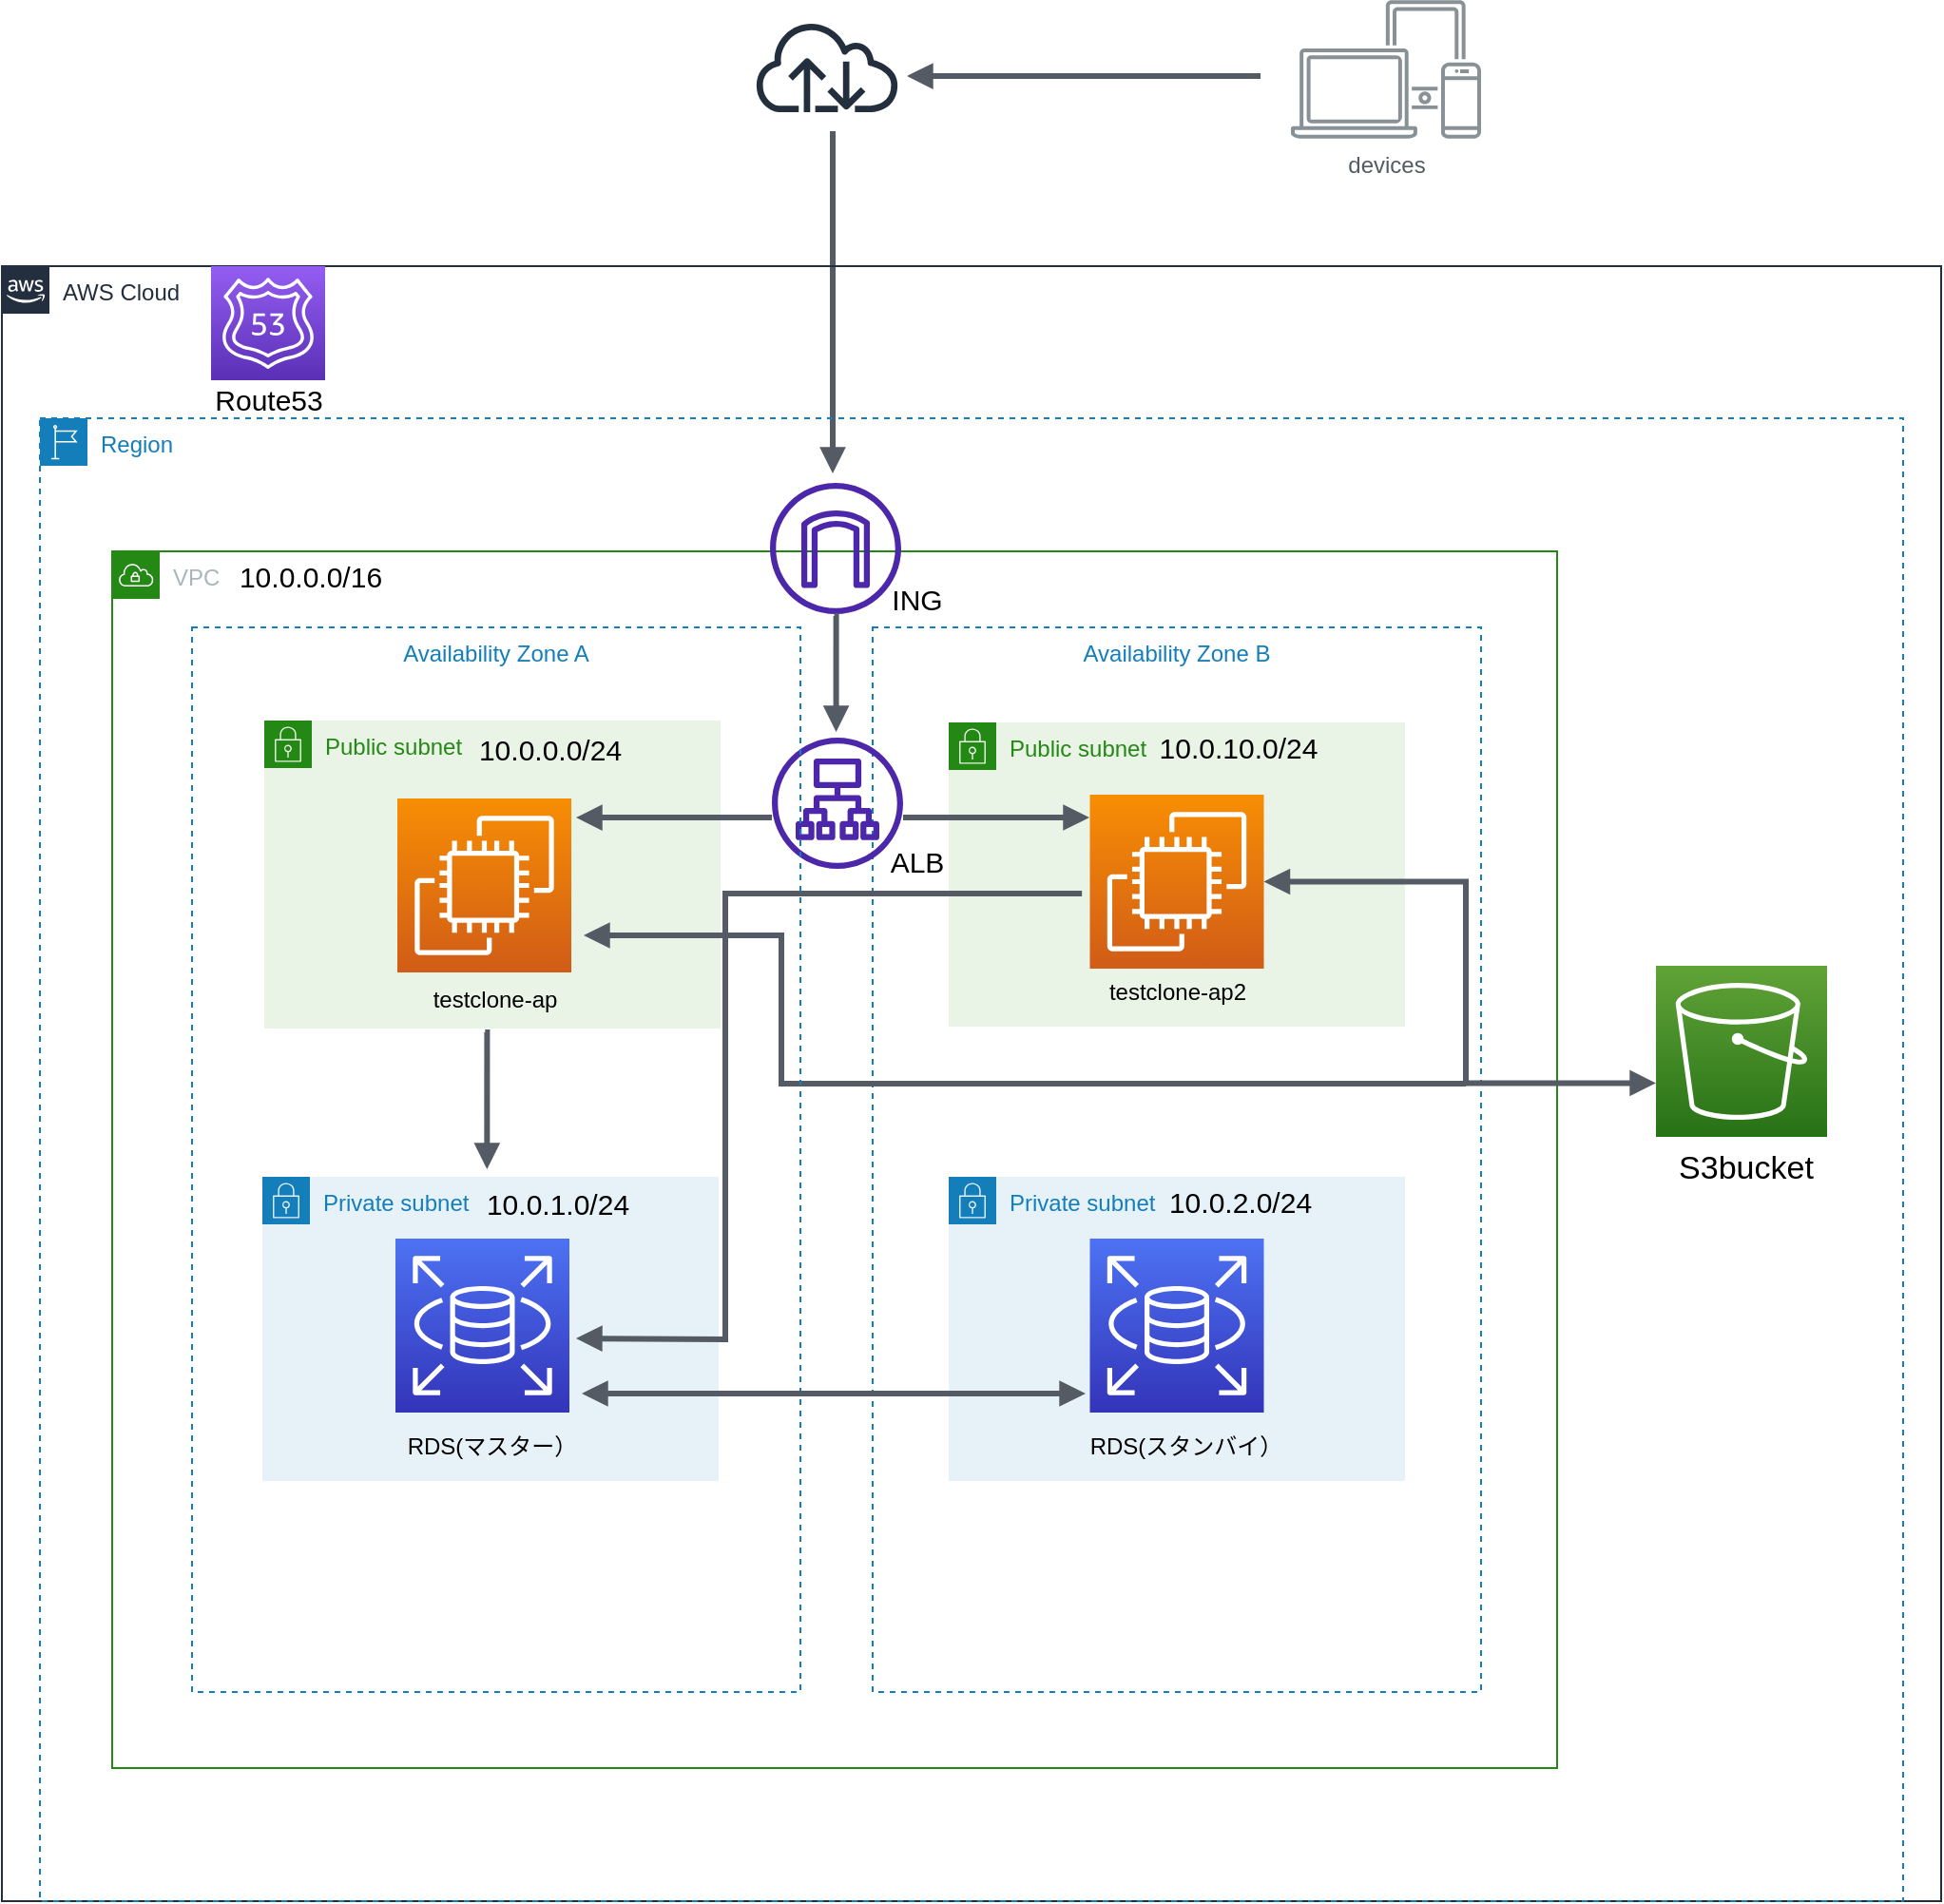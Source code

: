 <mxfile version="21.0.2" type="github">
  <diagram name="ページ1" id="sHSYvjiJ6knxhTLz4v8N">
    <mxGraphModel dx="1604" dy="2198" grid="1" gridSize="10" guides="1" tooltips="1" connect="1" arrows="1" fold="1" page="1" pageScale="1" pageWidth="827" pageHeight="1169" math="0" shadow="0">
      <root>
        <mxCell id="0" />
        <mxCell id="1" parent="0" />
        <mxCell id="rfw2qn4iE51yjMJdKmak-21" value="Availability Zone B" style="fillColor=none;strokeColor=#147EBA;dashed=1;verticalAlign=top;fontStyle=0;fontColor=#147EBA;" parent="1" vertex="1">
          <mxGeometry x="540" y="-770" width="320" height="560" as="geometry" />
        </mxCell>
        <mxCell id="rfw2qn4iE51yjMJdKmak-23" value="Public subnet" style="points=[[0,0],[0.25,0],[0.5,0],[0.75,0],[1,0],[1,0.25],[1,0.5],[1,0.75],[1,1],[0.75,1],[0.5,1],[0.25,1],[0,1],[0,0.75],[0,0.5],[0,0.25]];outlineConnect=0;gradientColor=none;html=1;whiteSpace=wrap;fontSize=12;fontStyle=0;container=1;pointerEvents=0;collapsible=0;recursiveResize=0;shape=mxgraph.aws4.group;grIcon=mxgraph.aws4.group_security_group;grStroke=0;strokeColor=#248814;fillColor=#E9F3E6;verticalAlign=top;align=left;spacingLeft=30;fontColor=#248814;dashed=0;" parent="1" vertex="1">
          <mxGeometry x="580" y="-720" width="240" height="160" as="geometry" />
        </mxCell>
        <mxCell id="rfw2qn4iE51yjMJdKmak-24" value="VPC" style="points=[[0,0],[0.25,0],[0.5,0],[0.75,0],[1,0],[1,0.25],[1,0.5],[1,0.75],[1,1],[0.75,1],[0.5,1],[0.25,1],[0,1],[0,0.75],[0,0.5],[0,0.25]];outlineConnect=0;gradientColor=none;html=1;whiteSpace=wrap;fontSize=12;fontStyle=0;container=1;pointerEvents=0;collapsible=0;recursiveResize=0;shape=mxgraph.aws4.group;grIcon=mxgraph.aws4.group_vpc;strokeColor=#248814;fillColor=none;verticalAlign=top;align=left;spacingLeft=30;fontColor=#AAB7B8;dashed=0;" parent="1" vertex="1">
          <mxGeometry x="140" y="-810" width="760" height="640" as="geometry" />
        </mxCell>
        <mxCell id="rfw2qn4iE51yjMJdKmak-22" value="Public subnet&amp;nbsp;&amp;nbsp;" style="points=[[0,0],[0.25,0],[0.5,0],[0.75,0],[1,0],[1,0.25],[1,0.5],[1,0.75],[1,1],[0.75,1],[0.5,1],[0.25,1],[0,1],[0,0.75],[0,0.5],[0,0.25]];outlineConnect=0;gradientColor=none;html=1;whiteSpace=wrap;fontSize=12;fontStyle=0;container=1;pointerEvents=0;collapsible=0;recursiveResize=0;shape=mxgraph.aws4.group;grIcon=mxgraph.aws4.group_security_group;grStroke=0;strokeColor=#248814;fillColor=#E9F3E6;verticalAlign=top;align=left;spacingLeft=30;fontColor=#248814;dashed=0;" parent="rfw2qn4iE51yjMJdKmak-24" vertex="1">
          <mxGeometry x="80" y="89" width="240" height="162" as="geometry" />
        </mxCell>
        <mxCell id="rfw2qn4iE51yjMJdKmak-35" value="" style="sketch=0;points=[[0,0,0],[0.25,0,0],[0.5,0,0],[0.75,0,0],[1,0,0],[0,1,0],[0.25,1,0],[0.5,1,0],[0.75,1,0],[1,1,0],[0,0.25,0],[0,0.5,0],[0,0.75,0],[1,0.25,0],[1,0.5,0],[1,0.75,0]];outlineConnect=0;fontColor=#232F3E;gradientColor=#F78E04;gradientDirection=north;fillColor=#D05C17;strokeColor=#ffffff;dashed=0;verticalLabelPosition=bottom;verticalAlign=top;align=center;html=1;fontSize=12;fontStyle=0;aspect=fixed;shape=mxgraph.aws4.resourceIcon;resIcon=mxgraph.aws4.ec2;" parent="rfw2qn4iE51yjMJdKmak-22" vertex="1">
          <mxGeometry x="70" y="41" width="91.5" height="91.5" as="geometry" />
        </mxCell>
        <mxCell id="rfw2qn4iE51yjMJdKmak-39" value="testclone-ap" style="text;html=1;strokeColor=none;fillColor=none;align=center;verticalAlign=middle;whiteSpace=wrap;rounded=0;fontColor=#000000;labelBorderColor=none;labelBackgroundColor=none;" parent="rfw2qn4iE51yjMJdKmak-22" vertex="1">
          <mxGeometry x="82.75" y="132" width="77.25" height="30" as="geometry" />
        </mxCell>
        <mxCell id="rfw2qn4iE51yjMJdKmak-36" value="" style="sketch=0;points=[[0,0,0],[0.25,0,0],[0.5,0,0],[0.75,0,0],[1,0,0],[0,1,0],[0.25,1,0],[0.5,1,0],[0.75,1,0],[1,1,0],[0,0.25,0],[0,0.5,0],[0,0.75,0],[1,0.25,0],[1,0.5,0],[1,0.75,0]];outlineConnect=0;fontColor=#232F3E;gradientColor=#F78E04;gradientDirection=north;fillColor=#D05C17;strokeColor=#ffffff;dashed=0;verticalLabelPosition=bottom;verticalAlign=top;align=center;html=1;fontSize=12;fontStyle=0;aspect=fixed;shape=mxgraph.aws4.resourceIcon;resIcon=mxgraph.aws4.ec2;" parent="rfw2qn4iE51yjMJdKmak-24" vertex="1">
          <mxGeometry x="514.25" y="128" width="91.5" height="91.5" as="geometry" />
        </mxCell>
        <mxCell id="A-2csjOQ4y1IJWc8Rmfb-40" value="" style="edgeStyle=orthogonalEdgeStyle;html=1;endArrow=none;elbow=vertical;startArrow=block;startFill=1;strokeColor=#545B64;rounded=0;strokeWidth=3;" edge="1" parent="rfw2qn4iE51yjMJdKmak-24">
          <mxGeometry width="100" relative="1" as="geometry">
            <mxPoint x="514" y="140" as="sourcePoint" />
            <mxPoint x="416" y="140" as="targetPoint" />
          </mxGeometry>
        </mxCell>
        <mxCell id="A-2csjOQ4y1IJWc8Rmfb-41" value="" style="edgeStyle=orthogonalEdgeStyle;html=1;endArrow=none;elbow=vertical;startArrow=block;startFill=1;strokeColor=#545B64;rounded=0;strokeWidth=3;" edge="1" parent="rfw2qn4iE51yjMJdKmak-24">
          <mxGeometry width="100" relative="1" as="geometry">
            <mxPoint x="244" y="140.04" as="sourcePoint" />
            <mxPoint x="347" y="140.04" as="targetPoint" />
            <Array as="points">
              <mxPoint x="294" y="140.04" />
              <mxPoint x="294" y="140.04" />
            </Array>
          </mxGeometry>
        </mxCell>
        <mxCell id="A-2csjOQ4y1IJWc8Rmfb-43" value="" style="edgeStyle=orthogonalEdgeStyle;html=1;endArrow=none;elbow=vertical;startArrow=block;startFill=1;strokeColor=#545B64;rounded=0;fontSize=12;strokeWidth=3;" edge="1" parent="rfw2qn4iE51yjMJdKmak-24">
          <mxGeometry width="100" relative="1" as="geometry">
            <mxPoint x="197.17" y="325" as="sourcePoint" />
            <mxPoint x="197.17" y="294" as="targetPoint" />
            <Array as="points">
              <mxPoint x="196.17" y="253" />
              <mxPoint x="196.17" y="253" />
            </Array>
          </mxGeometry>
        </mxCell>
        <mxCell id="rfw2qn4iE51yjMJdKmak-33" value="Private subnet" style="points=[[0,0],[0.25,0],[0.5,0],[0.75,0],[1,0],[1,0.25],[1,0.5],[1,0.75],[1,1],[0.75,1],[0.5,1],[0.25,1],[0,1],[0,0.75],[0,0.5],[0,0.25]];outlineConnect=0;gradientColor=none;html=1;whiteSpace=wrap;fontSize=12;fontStyle=0;container=1;pointerEvents=0;collapsible=0;recursiveResize=0;shape=mxgraph.aws4.group;grIcon=mxgraph.aws4.group_security_group;grStroke=0;strokeColor=#147EBA;fillColor=#E6F2F8;verticalAlign=top;align=left;spacingLeft=30;fontColor=#147EBA;dashed=0;" parent="1" vertex="1">
          <mxGeometry x="219" y="-481" width="240" height="160" as="geometry" />
        </mxCell>
        <mxCell id="A-2csjOQ4y1IJWc8Rmfb-33" value="RDS(マスター）" style="text;html=1;strokeColor=none;fillColor=none;align=center;verticalAlign=middle;whiteSpace=wrap;rounded=0;fontColor=#000000;labelBorderColor=none;labelBackgroundColor=none;" vertex="1" parent="rfw2qn4iE51yjMJdKmak-33">
          <mxGeometry x="58.06" y="122" width="125.88" height="40" as="geometry" />
        </mxCell>
        <mxCell id="rfw2qn4iE51yjMJdKmak-29" value="" style="sketch=0;points=[[0,0,0],[0.25,0,0],[0.5,0,0],[0.75,0,0],[1,0,0],[0,1,0],[0.25,1,0],[0.5,1,0],[0.75,1,0],[1,1,0],[0,0.25,0],[0,0.5,0],[0,0.75,0],[1,0.25,0],[1,0.5,0],[1,0.75,0]];outlineConnect=0;fontColor=#232F3E;gradientColor=#4D72F3;gradientDirection=north;fillColor=#3334B9;strokeColor=#ffffff;dashed=0;verticalLabelPosition=bottom;verticalAlign=top;align=center;html=1;fontSize=12;fontStyle=0;aspect=fixed;shape=mxgraph.aws4.resourceIcon;resIcon=mxgraph.aws4.rds;" parent="1" vertex="1">
          <mxGeometry x="289" y="-448.5" width="91.5" height="91.5" as="geometry" />
        </mxCell>
        <mxCell id="rfw2qn4iE51yjMJdKmak-38" value="" style="sketch=0;outlineConnect=0;fontColor=#232F3E;gradientColor=none;fillColor=#4D27AA;strokeColor=none;dashed=0;verticalLabelPosition=bottom;verticalAlign=top;align=center;html=1;fontSize=12;fontStyle=0;aspect=fixed;pointerEvents=1;shape=mxgraph.aws4.application_load_balancer;" parent="1" vertex="1">
          <mxGeometry x="487" y="-712" width="69" height="69" as="geometry" />
        </mxCell>
        <mxCell id="rfw2qn4iE51yjMJdKmak-40" value="testclone-ap2" style="text;html=1;strokeColor=none;fillColor=none;align=center;verticalAlign=middle;whiteSpace=wrap;rounded=0;fontColor=#000000;labelBorderColor=none;labelBackgroundColor=none;" parent="1" vertex="1">
          <mxGeometry x="662" y="-593" width="77.25" height="30" as="geometry" />
        </mxCell>
        <mxCell id="rfw2qn4iE51yjMJdKmak-41" value="" style="sketch=0;outlineConnect=0;fontColor=#232F3E;gradientColor=none;fillColor=#4D27AA;strokeColor=none;dashed=0;verticalLabelPosition=bottom;verticalAlign=top;align=center;html=1;fontSize=12;fontStyle=0;aspect=fixed;pointerEvents=1;shape=mxgraph.aws4.internet_gateway;labelBackgroundColor=none;labelBorderColor=none;" parent="1" vertex="1">
          <mxGeometry x="486" y="-846" width="69" height="69" as="geometry" />
        </mxCell>
        <mxCell id="A-2csjOQ4y1IJWc8Rmfb-12" value="" style="sketch=0;outlineConnect=0;fontColor=#232F3E;gradientColor=none;fillColor=#232F3D;strokeColor=none;dashed=0;verticalLabelPosition=bottom;verticalAlign=top;align=center;html=1;fontSize=12;fontStyle=0;aspect=fixed;pointerEvents=1;shape=mxgraph.aws4.internet;" vertex="1" parent="1">
          <mxGeometry x="477" y="-1089" width="78" height="48" as="geometry" />
        </mxCell>
        <mxCell id="A-2csjOQ4y1IJWc8Rmfb-16" value="" style="edgeStyle=orthogonalEdgeStyle;html=1;endArrow=none;elbow=vertical;startArrow=block;startFill=1;strokeColor=#545B64;rounded=0;fontSize=12;strokeWidth=3;" edge="1" parent="1">
          <mxGeometry width="100" relative="1" as="geometry">
            <mxPoint x="558" y="-1059.98" as="sourcePoint" />
            <mxPoint x="744" y="-1059.98" as="targetPoint" />
            <Array as="points">
              <mxPoint x="612.25" y="-1059.98" />
              <mxPoint x="612.25" y="-1059.98" />
            </Array>
          </mxGeometry>
        </mxCell>
        <mxCell id="A-2csjOQ4y1IJWc8Rmfb-32" value="Private subnet" style="points=[[0,0],[0.25,0],[0.5,0],[0.75,0],[1,0],[1,0.25],[1,0.5],[1,0.75],[1,1],[0.75,1],[0.5,1],[0.25,1],[0,1],[0,0.75],[0,0.5],[0,0.25]];outlineConnect=0;gradientColor=none;html=1;whiteSpace=wrap;fontSize=12;fontStyle=0;container=1;pointerEvents=0;collapsible=0;recursiveResize=0;shape=mxgraph.aws4.group;grIcon=mxgraph.aws4.group_security_group;grStroke=0;strokeColor=#147EBA;fillColor=#E6F2F8;verticalAlign=top;align=left;spacingLeft=30;fontColor=#147EBA;dashed=0;" vertex="1" parent="1">
          <mxGeometry x="580" y="-481" width="240" height="160" as="geometry" />
        </mxCell>
        <mxCell id="A-2csjOQ4y1IJWc8Rmfb-26" value="" style="edgeStyle=orthogonalEdgeStyle;html=1;endArrow=none;elbow=vertical;startArrow=block;startFill=1;strokeColor=#545B64;rounded=0;fontSize=12;strokeWidth=3;" edge="1" parent="1">
          <mxGeometry width="100" relative="1" as="geometry">
            <mxPoint x="519" y="-851" as="sourcePoint" />
            <mxPoint x="519" y="-1031" as="targetPoint" />
            <Array as="points">
              <mxPoint x="519" y="-941" />
              <mxPoint x="519" y="-941" />
            </Array>
          </mxGeometry>
        </mxCell>
        <mxCell id="A-2csjOQ4y1IJWc8Rmfb-31" value="" style="edgeStyle=orthogonalEdgeStyle;html=1;endArrow=none;elbow=vertical;startArrow=block;startFill=1;strokeColor=#545B64;rounded=0;fontSize=12;strokeWidth=3;" edge="1" parent="1">
          <mxGeometry width="100" relative="1" as="geometry">
            <mxPoint x="520.79" y="-715" as="sourcePoint" />
            <mxPoint x="520.79" y="-735" as="targetPoint" />
            <Array as="points">
              <mxPoint x="519.79" y="-776" />
              <mxPoint x="519.79" y="-776" />
            </Array>
          </mxGeometry>
        </mxCell>
        <mxCell id="A-2csjOQ4y1IJWc8Rmfb-4" value="RDS(スタンバイ）" style="text;html=1;strokeColor=none;fillColor=none;align=center;verticalAlign=middle;whiteSpace=wrap;rounded=0;fontColor=#000000;labelBorderColor=none;labelBackgroundColor=none;" vertex="1" parent="1">
          <mxGeometry x="641.68" y="-359" width="125.88" height="40" as="geometry" />
        </mxCell>
        <mxCell id="A-2csjOQ4y1IJWc8Rmfb-34" value="" style="sketch=0;points=[[0,0,0],[0.25,0,0],[0.5,0,0],[0.75,0,0],[1,0,0],[0,1,0],[0.25,1,0],[0.5,1,0],[0.75,1,0],[1,1,0],[0,0.25,0],[0,0.5,0],[0,0.75,0],[1,0.25,0],[1,0.5,0],[1,0.75,0]];outlineConnect=0;fontColor=#232F3E;gradientColor=#4D72F3;gradientDirection=north;fillColor=#3334B9;strokeColor=#ffffff;dashed=0;verticalLabelPosition=bottom;verticalAlign=top;align=center;html=1;fontSize=12;fontStyle=0;aspect=fixed;shape=mxgraph.aws4.resourceIcon;resIcon=mxgraph.aws4.rds;" vertex="1" parent="1">
          <mxGeometry x="654.25" y="-448.5" width="91.5" height="91.5" as="geometry" />
        </mxCell>
        <mxCell id="A-2csjOQ4y1IJWc8Rmfb-49" value="" style="edgeStyle=orthogonalEdgeStyle;html=1;endArrow=none;elbow=vertical;startArrow=block;startFill=1;strokeColor=#545B64;rounded=0;strokeWidth=3;entryX=0.344;entryY=0.25;entryDx=0;entryDy=0;entryPerimeter=0;" edge="1" parent="1" target="rfw2qn4iE51yjMJdKmak-21">
          <mxGeometry width="100" relative="1" as="geometry">
            <mxPoint x="384" y="-396" as="sourcePoint" />
            <mxPoint x="553" y="-625" as="targetPoint" />
          </mxGeometry>
        </mxCell>
        <mxCell id="A-2csjOQ4y1IJWc8Rmfb-51" value="AWS Cloud" style="points=[[0,0],[0.25,0],[0.5,0],[0.75,0],[1,0],[1,0.25],[1,0.5],[1,0.75],[1,1],[0.75,1],[0.5,1],[0.25,1],[0,1],[0,0.75],[0,0.5],[0,0.25]];outlineConnect=0;gradientColor=none;html=1;whiteSpace=wrap;fontSize=12;fontStyle=0;container=1;pointerEvents=0;collapsible=0;recursiveResize=0;shape=mxgraph.aws4.group;grIcon=mxgraph.aws4.group_aws_cloud_alt;strokeColor=#232F3E;fillColor=none;verticalAlign=top;align=left;spacingLeft=30;fontColor=#232F3E;dashed=0;" vertex="1" parent="1">
          <mxGeometry x="82" y="-960" width="1020" height="860" as="geometry" />
        </mxCell>
        <mxCell id="A-2csjOQ4y1IJWc8Rmfb-53" value="" style="sketch=0;points=[[0,0,0],[0.25,0,0],[0.5,0,0],[0.75,0,0],[1,0,0],[0,1,0],[0.25,1,0],[0.5,1,0],[0.75,1,0],[1,1,0],[0,0.25,0],[0,0.5,0],[0,0.75,0],[1,0.25,0],[1,0.5,0],[1,0.75,0]];outlineConnect=0;fontColor=#232F3E;gradientColor=#60A337;gradientDirection=north;fillColor=#277116;strokeColor=#ffffff;dashed=0;verticalLabelPosition=bottom;verticalAlign=top;align=center;html=1;fontSize=12;fontStyle=0;aspect=fixed;shape=mxgraph.aws4.resourceIcon;resIcon=mxgraph.aws4.s3;" vertex="1" parent="A-2csjOQ4y1IJWc8Rmfb-51">
          <mxGeometry x="870" y="368" width="90" height="90" as="geometry" />
        </mxCell>
        <mxCell id="A-2csjOQ4y1IJWc8Rmfb-54" value="ALB" style="text;html=1;strokeColor=none;fillColor=none;align=center;verticalAlign=middle;whiteSpace=wrap;rounded=0;fontColor=#000000;labelBorderColor=none;labelBackgroundColor=none;fontSize=15;" vertex="1" parent="A-2csjOQ4y1IJWc8Rmfb-51">
          <mxGeometry x="443" y="298" width="77.25" height="30" as="geometry" />
        </mxCell>
        <mxCell id="A-2csjOQ4y1IJWc8Rmfb-56" value="Route53" style="text;html=1;strokeColor=none;fillColor=none;align=center;verticalAlign=middle;whiteSpace=wrap;rounded=0;fontColor=#000000;labelBorderColor=none;labelBackgroundColor=none;fontSize=15;" vertex="1" parent="A-2csjOQ4y1IJWc8Rmfb-51">
          <mxGeometry x="102.37" y="55" width="77.25" height="30" as="geometry" />
        </mxCell>
        <mxCell id="A-2csjOQ4y1IJWc8Rmfb-62" value="Region" style="points=[[0,0],[0.25,0],[0.5,0],[0.75,0],[1,0],[1,0.25],[1,0.5],[1,0.75],[1,1],[0.75,1],[0.5,1],[0.25,1],[0,1],[0,0.75],[0,0.5],[0,0.25]];outlineConnect=0;gradientColor=none;html=1;whiteSpace=wrap;fontSize=12;fontStyle=0;container=1;pointerEvents=0;collapsible=0;recursiveResize=0;shape=mxgraph.aws4.group;grIcon=mxgraph.aws4.group_region;strokeColor=#147EBA;fillColor=none;verticalAlign=top;align=left;spacingLeft=30;fontColor=#147EBA;dashed=1;" vertex="1" parent="A-2csjOQ4y1IJWc8Rmfb-51">
          <mxGeometry x="20" y="80" width="980" height="780" as="geometry" />
        </mxCell>
        <mxCell id="A-2csjOQ4y1IJWc8Rmfb-55" value="ING" style="text;html=1;strokeColor=none;fillColor=none;align=center;verticalAlign=middle;whiteSpace=wrap;rounded=0;fontColor=#000000;labelBorderColor=none;labelBackgroundColor=none;fontSize=15;" vertex="1" parent="A-2csjOQ4y1IJWc8Rmfb-62">
          <mxGeometry x="423" y="80" width="77.25" height="30" as="geometry" />
        </mxCell>
        <mxCell id="A-2csjOQ4y1IJWc8Rmfb-71" value="" style="edgeStyle=orthogonalEdgeStyle;html=1;endArrow=block;elbow=vertical;startArrow=block;startFill=1;endFill=1;strokeColor=#545B64;rounded=0;strokeWidth=3;" edge="1" parent="A-2csjOQ4y1IJWc8Rmfb-62" source="rfw2qn4iE51yjMJdKmak-36">
          <mxGeometry width="100" relative="1" as="geometry">
            <mxPoint x="750" y="349.7" as="sourcePoint" />
            <mxPoint x="850" y="349.7" as="targetPoint" />
            <Array as="points">
              <mxPoint x="750" y="244" />
              <mxPoint x="750" y="350" />
            </Array>
          </mxGeometry>
        </mxCell>
        <mxCell id="A-2csjOQ4y1IJWc8Rmfb-78" value="" style="edgeStyle=orthogonalEdgeStyle;html=1;endArrow=none;elbow=vertical;startArrow=block;startFill=1;strokeColor=#545B64;rounded=0;strokeWidth=3;" edge="1" parent="A-2csjOQ4y1IJWc8Rmfb-62">
          <mxGeometry width="100" relative="1" as="geometry">
            <mxPoint x="286" y="272" as="sourcePoint" />
            <mxPoint x="750" y="350" as="targetPoint" />
            <Array as="points">
              <mxPoint x="321" y="272" />
              <mxPoint x="390" y="272" />
              <mxPoint x="390" y="351" />
            </Array>
          </mxGeometry>
        </mxCell>
        <mxCell id="A-2csjOQ4y1IJWc8Rmfb-79" value="S3bucket" style="text;html=1;strokeColor=none;fillColor=none;align=center;verticalAlign=middle;whiteSpace=wrap;rounded=0;fontColor=#000000;labelBorderColor=none;labelBackgroundColor=none;fontSize=17;" vertex="1" parent="A-2csjOQ4y1IJWc8Rmfb-62">
          <mxGeometry x="859" y="380" width="77.25" height="30" as="geometry" />
        </mxCell>
        <mxCell id="A-2csjOQ4y1IJWc8Rmfb-80" value="10.0.0.0/16" style="text;html=1;strokeColor=none;fillColor=none;align=center;verticalAlign=middle;whiteSpace=wrap;rounded=0;fontColor=#000000;labelBorderColor=none;labelBackgroundColor=none;fontSize=15;" vertex="1" parent="A-2csjOQ4y1IJWc8Rmfb-62">
          <mxGeometry x="104" y="68" width="77.25" height="30" as="geometry" />
        </mxCell>
        <mxCell id="A-2csjOQ4y1IJWc8Rmfb-27" value="Availability Zone A" style="fillColor=none;strokeColor=#147EBA;dashed=1;verticalAlign=top;fontStyle=0;fontColor=#147EBA;movable=1;resizable=1;rotatable=1;deletable=1;editable=1;locked=0;connectable=1;" vertex="1" parent="A-2csjOQ4y1IJWc8Rmfb-62">
          <mxGeometry x="80" y="110" width="320" height="560" as="geometry" />
        </mxCell>
        <mxCell id="A-2csjOQ4y1IJWc8Rmfb-81" value="10.0.0.0/24" style="text;html=1;strokeColor=none;fillColor=none;align=center;verticalAlign=middle;whiteSpace=wrap;rounded=0;fontColor=#000000;labelBorderColor=none;labelBackgroundColor=none;fontSize=15;" vertex="1" parent="A-2csjOQ4y1IJWc8Rmfb-62">
          <mxGeometry x="230" y="159" width="77.25" height="30" as="geometry" />
        </mxCell>
        <mxCell id="A-2csjOQ4y1IJWc8Rmfb-82" value="10.0.10.0/24" style="text;html=1;strokeColor=none;fillColor=none;align=center;verticalAlign=middle;whiteSpace=wrap;rounded=0;fontColor=#000000;labelBorderColor=none;labelBackgroundColor=none;fontSize=15;" vertex="1" parent="A-2csjOQ4y1IJWc8Rmfb-62">
          <mxGeometry x="592" y="158" width="77.25" height="30" as="geometry" />
        </mxCell>
        <mxCell id="A-2csjOQ4y1IJWc8Rmfb-83" value="10.0.1.0/24" style="text;html=1;strokeColor=none;fillColor=none;align=center;verticalAlign=middle;whiteSpace=wrap;rounded=0;fontColor=#000000;labelBorderColor=none;labelBackgroundColor=none;fontSize=15;" vertex="1" parent="A-2csjOQ4y1IJWc8Rmfb-62">
          <mxGeometry x="234" y="398" width="77.25" height="30" as="geometry" />
        </mxCell>
        <mxCell id="A-2csjOQ4y1IJWc8Rmfb-85" value="" style="edgeStyle=orthogonalEdgeStyle;html=1;endArrow=block;elbow=vertical;startArrow=block;startFill=1;endFill=1;strokeColor=#545B64;rounded=0;strokeWidth=3;" edge="1" parent="A-2csjOQ4y1IJWc8Rmfb-62">
          <mxGeometry width="100" relative="1" as="geometry">
            <mxPoint x="285" y="513" as="sourcePoint" />
            <mxPoint x="550" y="513" as="targetPoint" />
          </mxGeometry>
        </mxCell>
        <mxCell id="A-2csjOQ4y1IJWc8Rmfb-52" value="" style="sketch=0;points=[[0,0,0],[0.25,0,0],[0.5,0,0],[0.75,0,0],[1,0,0],[0,1,0],[0.25,1,0],[0.5,1,0],[0.75,1,0],[1,1,0],[0,0.25,0],[0,0.5,0],[0,0.75,0],[1,0.25,0],[1,0.5,0],[1,0.75,0]];outlineConnect=0;fontColor=#232F3E;gradientColor=#945DF2;gradientDirection=north;fillColor=#5A30B5;strokeColor=#ffffff;dashed=0;verticalLabelPosition=bottom;verticalAlign=top;align=center;html=1;fontSize=12;fontStyle=0;aspect=fixed;shape=mxgraph.aws4.resourceIcon;resIcon=mxgraph.aws4.route_53;" vertex="1" parent="A-2csjOQ4y1IJWc8Rmfb-51">
          <mxGeometry x="110" width="60" height="60" as="geometry" />
        </mxCell>
        <mxCell id="A-2csjOQ4y1IJWc8Rmfb-84" value="10.0.2.0/24" style="text;html=1;strokeColor=none;fillColor=none;align=center;verticalAlign=middle;whiteSpace=wrap;rounded=0;fontColor=#000000;labelBorderColor=none;labelBackgroundColor=none;fontSize=15;" vertex="1" parent="1">
          <mxGeometry x="695.31" y="-483" width="77.25" height="30" as="geometry" />
        </mxCell>
        <mxCell id="A-2csjOQ4y1IJWc8Rmfb-88" value="devices" style="sketch=0;outlineConnect=0;gradientColor=none;fontColor=#545B64;strokeColor=none;fillColor=#879196;dashed=0;verticalLabelPosition=bottom;verticalAlign=top;align=center;html=1;fontSize=12;fontStyle=0;aspect=fixed;shape=mxgraph.aws4.illustration_devices;pointerEvents=1" vertex="1" parent="1">
          <mxGeometry x="760" y="-1100" width="100" height="73" as="geometry" />
        </mxCell>
      </root>
    </mxGraphModel>
  </diagram>
</mxfile>
